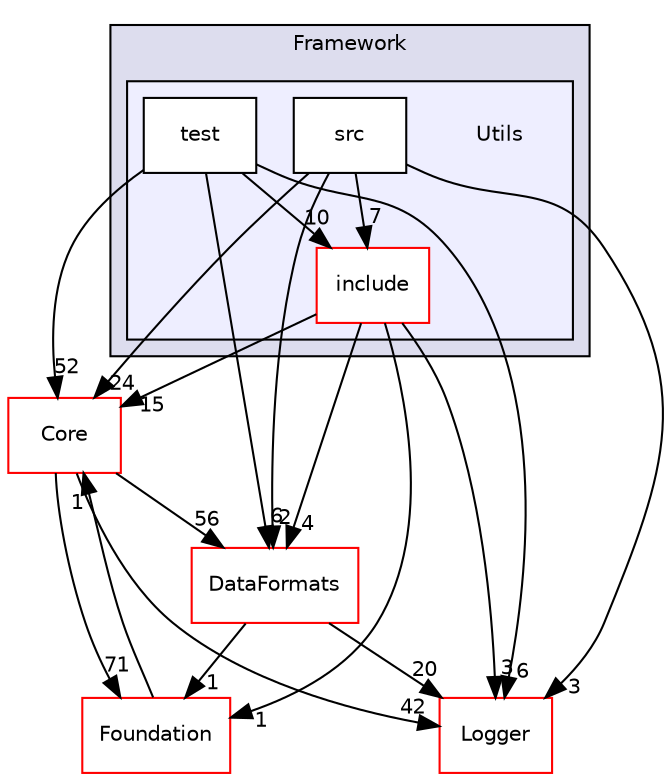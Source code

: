 digraph "/home/travis/build/AliceO2Group/AliceO2/Framework/Utils" {
  bgcolor=transparent;
  compound=true
  node [ fontsize="10", fontname="Helvetica"];
  edge [ labelfontsize="10", labelfontname="Helvetica"];
  subgraph clusterdir_bcbb2cf9a3d3d83e5515c82071a07177 {
    graph [ bgcolor="#ddddee", pencolor="black", label="Framework" fontname="Helvetica", fontsize="10", URL="dir_bcbb2cf9a3d3d83e5515c82071a07177.html"]
  subgraph clusterdir_86f64936653d09622c529b3cc7c8edcd {
    graph [ bgcolor="#eeeeff", pencolor="black", label="" URL="dir_86f64936653d09622c529b3cc7c8edcd.html"];
    dir_86f64936653d09622c529b3cc7c8edcd [shape=plaintext label="Utils"];
    dir_de9651cf711cd4bea71a7a8d6bfef94c [shape=box label="include" color="red" fillcolor="white" style="filled" URL="dir_de9651cf711cd4bea71a7a8d6bfef94c.html"];
    dir_9d9deac5aa928bccabe3328cf9e31ff3 [shape=box label="src" color="black" fillcolor="white" style="filled" URL="dir_9d9deac5aa928bccabe3328cf9e31ff3.html"];
    dir_134f24c2e8183f3bd0d900e20fafb8e9 [shape=box label="test" color="black" fillcolor="white" style="filled" URL="dir_134f24c2e8183f3bd0d900e20fafb8e9.html"];
  }
  }
  dir_9f165b2481dacfe69aa54d326bd5cd47 [shape=box label="Core" color="red" URL="dir_9f165b2481dacfe69aa54d326bd5cd47.html"];
  dir_5d813cdce1e9826318f2aba62999ca51 [shape=box label="Foundation" color="red" URL="dir_5d813cdce1e9826318f2aba62999ca51.html"];
  dir_ab5a80d4bd40f73f0851d5ff6a022779 [shape=box label="Logger" color="red" URL="dir_ab5a80d4bd40f73f0851d5ff6a022779.html"];
  dir_2171f7ec022c5423887b07c69b2f5b48 [shape=box label="DataFormats" color="red" URL="dir_2171f7ec022c5423887b07c69b2f5b48.html"];
  dir_9d9deac5aa928bccabe3328cf9e31ff3->dir_9f165b2481dacfe69aa54d326bd5cd47 [headlabel="24", labeldistance=1.5 headhref="dir_000651_000715.html"];
  dir_9d9deac5aa928bccabe3328cf9e31ff3->dir_de9651cf711cd4bea71a7a8d6bfef94c [headlabel="7", labeldistance=1.5 headhref="dir_000651_000063.html"];
  dir_9d9deac5aa928bccabe3328cf9e31ff3->dir_ab5a80d4bd40f73f0851d5ff6a022779 [headlabel="3", labeldistance=1.5 headhref="dir_000651_000725.html"];
  dir_9d9deac5aa928bccabe3328cf9e31ff3->dir_2171f7ec022c5423887b07c69b2f5b48 [headlabel="2", labeldistance=1.5 headhref="dir_000651_000088.html"];
  dir_134f24c2e8183f3bd0d900e20fafb8e9->dir_9f165b2481dacfe69aa54d326bd5cd47 [headlabel="52", labeldistance=1.5 headhref="dir_000732_000715.html"];
  dir_134f24c2e8183f3bd0d900e20fafb8e9->dir_de9651cf711cd4bea71a7a8d6bfef94c [headlabel="10", labeldistance=1.5 headhref="dir_000732_000063.html"];
  dir_134f24c2e8183f3bd0d900e20fafb8e9->dir_ab5a80d4bd40f73f0851d5ff6a022779 [headlabel="6", labeldistance=1.5 headhref="dir_000732_000725.html"];
  dir_134f24c2e8183f3bd0d900e20fafb8e9->dir_2171f7ec022c5423887b07c69b2f5b48 [headlabel="6", labeldistance=1.5 headhref="dir_000732_000088.html"];
  dir_9f165b2481dacfe69aa54d326bd5cd47->dir_5d813cdce1e9826318f2aba62999ca51 [headlabel="71", labeldistance=1.5 headhref="dir_000715_000720.html"];
  dir_9f165b2481dacfe69aa54d326bd5cd47->dir_ab5a80d4bd40f73f0851d5ff6a022779 [headlabel="42", labeldistance=1.5 headhref="dir_000715_000725.html"];
  dir_9f165b2481dacfe69aa54d326bd5cd47->dir_2171f7ec022c5423887b07c69b2f5b48 [headlabel="56", labeldistance=1.5 headhref="dir_000715_000088.html"];
  dir_de9651cf711cd4bea71a7a8d6bfef94c->dir_9f165b2481dacfe69aa54d326bd5cd47 [headlabel="15", labeldistance=1.5 headhref="dir_000063_000715.html"];
  dir_de9651cf711cd4bea71a7a8d6bfef94c->dir_5d813cdce1e9826318f2aba62999ca51 [headlabel="1", labeldistance=1.5 headhref="dir_000063_000720.html"];
  dir_de9651cf711cd4bea71a7a8d6bfef94c->dir_ab5a80d4bd40f73f0851d5ff6a022779 [headlabel="3", labeldistance=1.5 headhref="dir_000063_000725.html"];
  dir_de9651cf711cd4bea71a7a8d6bfef94c->dir_2171f7ec022c5423887b07c69b2f5b48 [headlabel="4", labeldistance=1.5 headhref="dir_000063_000088.html"];
  dir_5d813cdce1e9826318f2aba62999ca51->dir_9f165b2481dacfe69aa54d326bd5cd47 [headlabel="1", labeldistance=1.5 headhref="dir_000720_000715.html"];
  dir_2171f7ec022c5423887b07c69b2f5b48->dir_5d813cdce1e9826318f2aba62999ca51 [headlabel="1", labeldistance=1.5 headhref="dir_000088_000720.html"];
  dir_2171f7ec022c5423887b07c69b2f5b48->dir_ab5a80d4bd40f73f0851d5ff6a022779 [headlabel="20", labeldistance=1.5 headhref="dir_000088_000725.html"];
}
